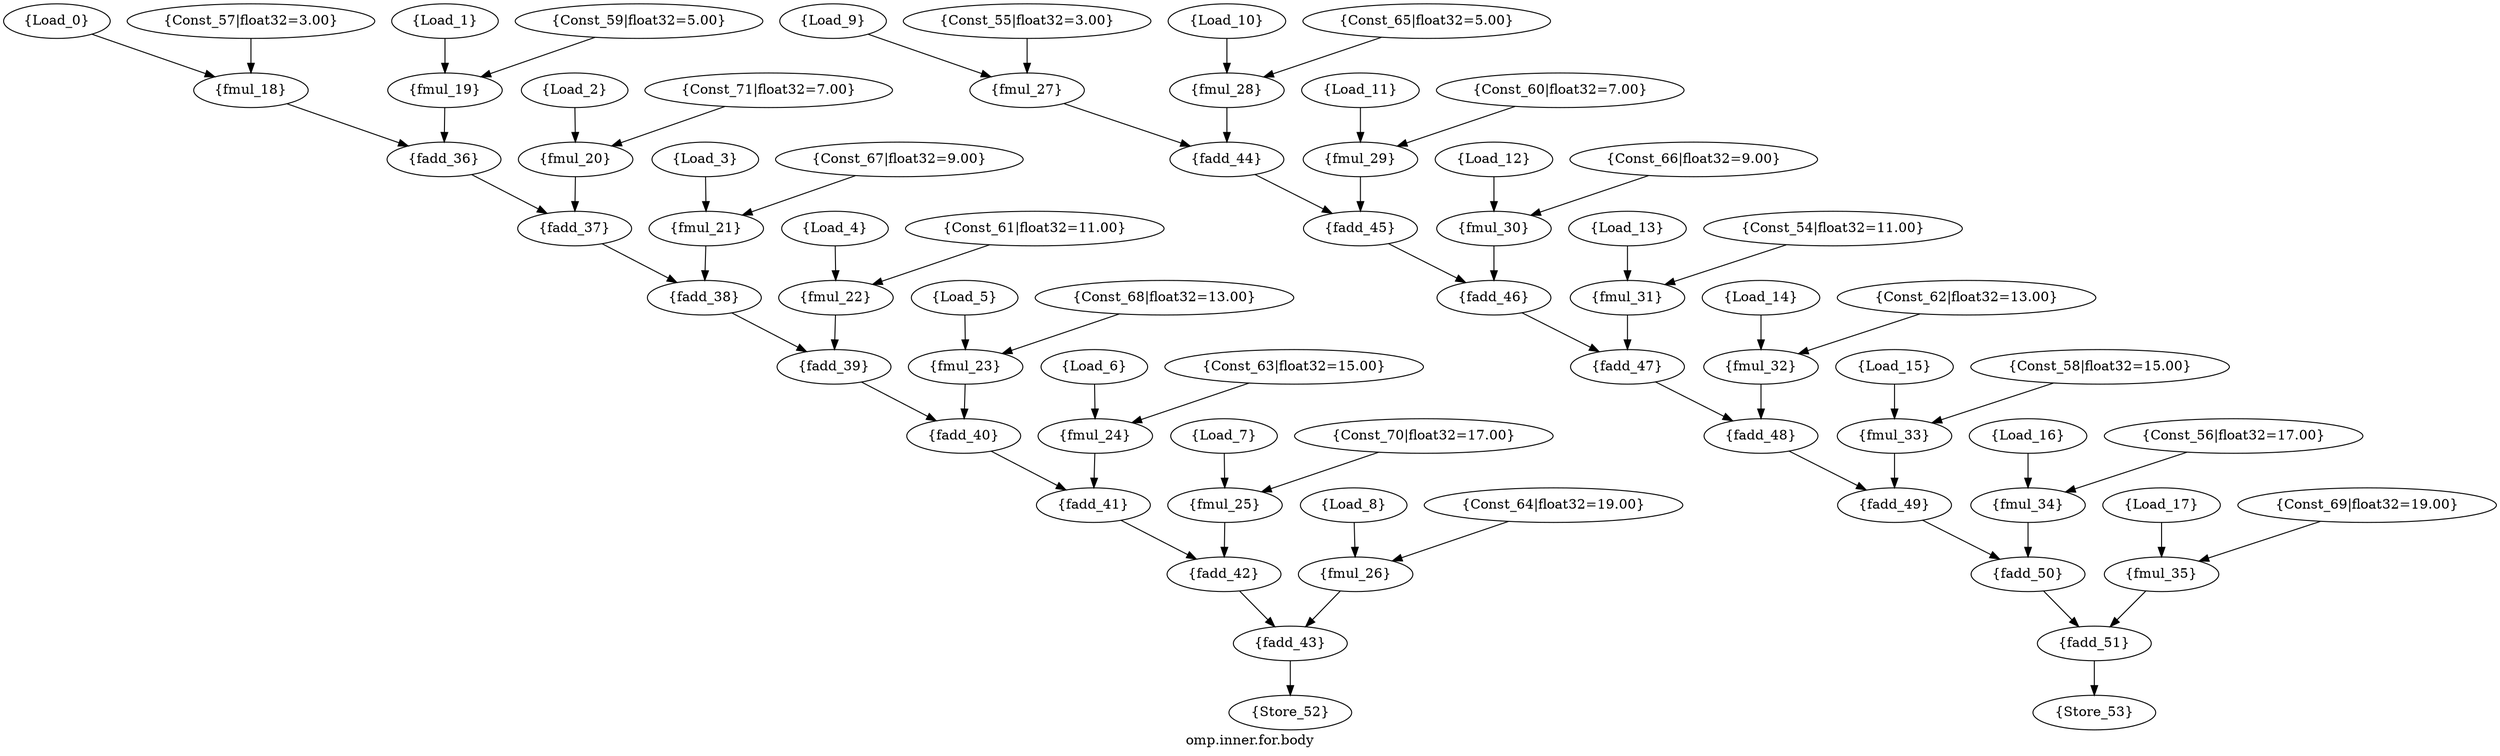 /* ------- Application graph pragma -------
[SupportedOps] = {ALU, FADD, FMUL};
[SupportedOps] = {MEMPORT, INPUT, OUTPUT};
[SupportedOps] = {Constant, CONST};
*/

strict digraph "omp.inner.for.body" {
label="omp.inner.for.body";
Load_0 [label="{Load_0}", opcode=INPUT];
Load_1 [label="{Load_1}", opcode=INPUT];
Load_2 [label="{Load_2}", opcode=INPUT];
Load_3 [label="{Load_3}", opcode=INPUT];
Load_4 [label="{Load_4}", opcode=INPUT];
Load_5 [label="{Load_5}", opcode=INPUT];
Load_6 [label="{Load_6}", opcode=INPUT];
Load_7 [label="{Load_7}", opcode=INPUT];
Load_8 [label="{Load_8}", opcode=INPUT];
Load_9 [label="{Load_9}", opcode=INPUT];
Load_10 [label="{Load_10}", opcode=INPUT];
Load_11 [label="{Load_11}", opcode=INPUT];
Load_12 [label="{Load_12}", opcode=INPUT];
Load_13 [label="{Load_13}", opcode=INPUT];
Load_14 [label="{Load_14}", opcode=INPUT];
Load_15 [label="{Load_15}", opcode=INPUT];
Load_16 [label="{Load_16}", opcode=INPUT];
Load_17 [label="{Load_17}", opcode=INPUT];
fmul_18 [label="{fmul_18}", opcode=FMUL];
fmul_19 [label="{fmul_19}", opcode=FMUL];
fmul_20 [label="{fmul_20}", opcode=FMUL];
fmul_21 [label="{fmul_21}", opcode=FMUL];
fmul_22 [label="{fmul_22}", opcode=FMUL];
fmul_23 [label="{fmul_23}", opcode=FMUL];
fmul_24 [label="{fmul_24}", opcode=FMUL];
fmul_25 [label="{fmul_25}", opcode=FMUL];
fmul_26 [label="{fmul_26}", opcode=FMUL];
fmul_27 [label="{fmul_27}", opcode=FMUL];
fmul_28 [label="{fmul_28}", opcode=FMUL];
fmul_29 [label="{fmul_29}", opcode=FMUL];
fmul_30 [label="{fmul_30}", opcode=FMUL];
fmul_31 [label="{fmul_31}", opcode=FMUL];
fmul_32 [label="{fmul_32}", opcode=FMUL];
fmul_33 [label="{fmul_33}", opcode=FMUL];
fmul_34 [label="{fmul_34}", opcode=FMUL];
fmul_35 [label="{fmul_35}", opcode=FMUL];
fadd_36 [label="{fadd_36}", opcode=FADD];
fadd_37 [label="{fadd_37}", opcode=FADD];
fadd_38 [label="{fadd_38}", opcode=FADD];
fadd_39 [label="{fadd_39}", opcode=FADD];
fadd_40 [label="{fadd_40}", opcode=FADD];
fadd_41 [label="{fadd_41}", opcode=FADD];
fadd_42 [label="{fadd_42}", opcode=FADD];
fadd_43 [label="{fadd_43}", opcode=FADD];
fadd_44 [label="{fadd_44}", opcode=FADD];
fadd_45 [label="{fadd_45}", opcode=FADD];
fadd_46 [label="{fadd_46}", opcode=FADD];
fadd_47 [label="{fadd_47}", opcode=FADD];
fadd_48 [label="{fadd_48}", opcode=FADD];
fadd_49 [label="{fadd_49}", opcode=FADD];
fadd_50 [label="{fadd_50}", opcode=FADD];
fadd_51 [label="{fadd_51}", opcode=FADD];
Store_52 [label="{Store_52}", opcode=OUTPUT];
Store_53 [label="{Store_53}", opcode=OUTPUT];
Const_54 [constVal="1", float32="11.00", label="{Const_54|float32=11.00}", opcode=CONST];
Const_55 [constVal="1", float32="3.00", label="{Const_55|float32=3.00}", opcode=CONST];
Const_56 [constVal="1", float32="17.00", label="{Const_56|float32=17.00}", opcode=CONST];
Const_57 [constVal="1", float32="3.00", label="{Const_57|float32=3.00}", opcode=CONST];
Const_58 [constVal="1", float32="15.00", label="{Const_58|float32=15.00}", opcode=CONST];
Const_59 [constVal="1", float32="5.00", label="{Const_59|float32=5.00}", opcode=CONST];
Const_60 [constVal="1", float32="7.00", label="{Const_60|float32=7.00}", opcode=CONST];
Const_61 [constVal="1", float32="11.00", label="{Const_61|float32=11.00}", opcode=CONST];
Const_62 [constVal="1", float32="13.00", label="{Const_62|float32=13.00}", opcode=CONST];
Const_63 [constVal="1", float32="15.00", label="{Const_63|float32=15.00}", opcode=CONST];
Const_64 [constVal="1", float32="19.00", label="{Const_64|float32=19.00}", opcode=CONST];
Const_65 [constVal="1", float32="5.00", label="{Const_65|float32=5.00}", opcode=CONST];
Const_66 [constVal="1", float32="9.00", label="{Const_66|float32=9.00}", opcode=CONST];
Const_67 [constVal="1", float32="9.00", label="{Const_67|float32=9.00}", opcode=CONST];
Const_68 [constVal="1", float32="13.00", label="{Const_68|float32=13.00}", opcode=CONST];
Const_69 [constVal="1", float32="19.00", label="{Const_69|float32=19.00}", opcode=CONST];
Const_70 [constVal="1", float32="17.00", label="{Const_70|float32=17.00}", opcode=CONST];
Const_71 [constVal="1", float32="7.00", label="{Const_71|float32=7.00}", opcode=CONST];
Load_0 -> fmul_18  [driver=outPinA, load=inPinB];
Load_1 -> fmul_19  [driver=outPinA, load=inPinB];
Load_2 -> fmul_20  [driver=outPinA, load=inPinB];
Load_3 -> fmul_21  [driver=outPinA, load=inPinB];
Load_4 -> fmul_22  [driver=outPinA, load=inPinB];
Load_5 -> fmul_23  [driver=outPinA, load=inPinB];
Load_6 -> fmul_24  [driver=outPinA, load=inPinB];
Load_7 -> fmul_25  [driver=outPinA, load=inPinB];
Load_8 -> fmul_26  [driver=outPinA, load=inPinB];
Load_9 -> fmul_27  [driver=outPinA, load=inPinB];
Load_10 -> fmul_28  [driver=outPinA, load=inPinB];
Load_11 -> fmul_29  [driver=outPinA, load=inPinB];
Load_12 -> fmul_30  [driver=outPinA, load=inPinB];
Load_13 -> fmul_31  [driver=outPinA, load=inPinB];
Load_14 -> fmul_32  [driver=outPinA, load=inPinB];
Load_15 -> fmul_33  [driver=outPinA, load=inPinB];
Load_16 -> fmul_34  [driver=outPinA, load=inPinB];
Load_17 -> fmul_35  [driver=outPinA, load=inPinB];
fmul_18 -> fadd_36  [driver=outPinA, load=inPinB];
fmul_19 -> fadd_36  [driver=outPinA, load=inPinA];
fmul_20 -> fadd_37  [driver=outPinA, load=inPinB];
fmul_21 -> fadd_38  [driver=outPinA, load=inPinB];
fmul_22 -> fadd_39  [driver=outPinA, load=inPinB];
fmul_23 -> fadd_40  [driver=outPinA, load=inPinB];
fmul_24 -> fadd_41  [driver=outPinA, load=inPinB];
fmul_25 -> fadd_42  [driver=outPinA, load=inPinB];
fmul_26 -> fadd_43  [driver=outPinA, load=inPinB];
fmul_27 -> fadd_44  [driver=outPinA, load=inPinB];
fmul_28 -> fadd_44  [driver=outPinA, load=inPinA];
fmul_29 -> fadd_45  [driver=outPinA, load=inPinB];
fmul_30 -> fadd_46  [driver=outPinA, load=inPinB];
fmul_31 -> fadd_47  [driver=outPinA, load=inPinB];
fmul_32 -> fadd_48  [driver=outPinA, load=inPinB];
fmul_33 -> fadd_49  [driver=outPinA, load=inPinB];
fmul_34 -> fadd_50  [driver=outPinA, load=inPinB];
fmul_35 -> fadd_51  [driver=outPinA, load=inPinB];
fadd_36 -> fadd_37  [driver=outPinA, load=inPinA];
fadd_37 -> fadd_38  [driver=outPinA, load=inPinA];
fadd_38 -> fadd_39  [driver=outPinA, load=inPinA];
fadd_39 -> fadd_40  [driver=outPinA, load=inPinA];
fadd_40 -> fadd_41  [driver=outPinA, load=inPinA];
fadd_41 -> fadd_42  [driver=outPinA, load=inPinA];
fadd_42 -> fadd_43  [driver=outPinA, load=inPinA];
fadd_43 -> Store_52  [driver=outPinA, load=inPinA];
fadd_44 -> fadd_45  [driver=outPinA, load=inPinA];
fadd_45 -> fadd_46  [driver=outPinA, load=inPinA];
fadd_46 -> fadd_47  [driver=outPinA, load=inPinA];
fadd_47 -> fadd_48  [driver=outPinA, load=inPinA];
fadd_48 -> fadd_49  [driver=outPinA, load=inPinA];
fadd_49 -> fadd_50  [driver=outPinA, load=inPinA];
fadd_50 -> fadd_51  [driver=outPinA, load=inPinA];
fadd_51 -> Store_53  [driver=outPinA, load=inPinA];
Const_54 -> fmul_31  [driver=outPinA, load=inPinA];
Const_55 -> fmul_27  [driver=outPinA, load=inPinA];
Const_56 -> fmul_34  [driver=outPinA, load=inPinA];
Const_57 -> fmul_18  [driver=outPinA, load=inPinA];
Const_58 -> fmul_33  [driver=outPinA, load=inPinA];
Const_59 -> fmul_19  [driver=outPinA, load=inPinA];
Const_60 -> fmul_29  [driver=outPinA, load=inPinA];
Const_61 -> fmul_22  [driver=outPinA, load=inPinA];
Const_62 -> fmul_32  [driver=outPinA, load=inPinA];
Const_63 -> fmul_24  [driver=outPinA, load=inPinA];
Const_64 -> fmul_26  [driver=outPinA, load=inPinA];
Const_65 -> fmul_28  [driver=outPinA, load=inPinA];
Const_66 -> fmul_30  [driver=outPinA, load=inPinA];
Const_67 -> fmul_21  [driver=outPinA, load=inPinA];
Const_68 -> fmul_23  [driver=outPinA, load=inPinA];
Const_69 -> fmul_35  [driver=outPinA, load=inPinA];
Const_70 -> fmul_25  [driver=outPinA, load=inPinA];
Const_71 -> fmul_20  [driver=outPinA, load=inPinA];
}
